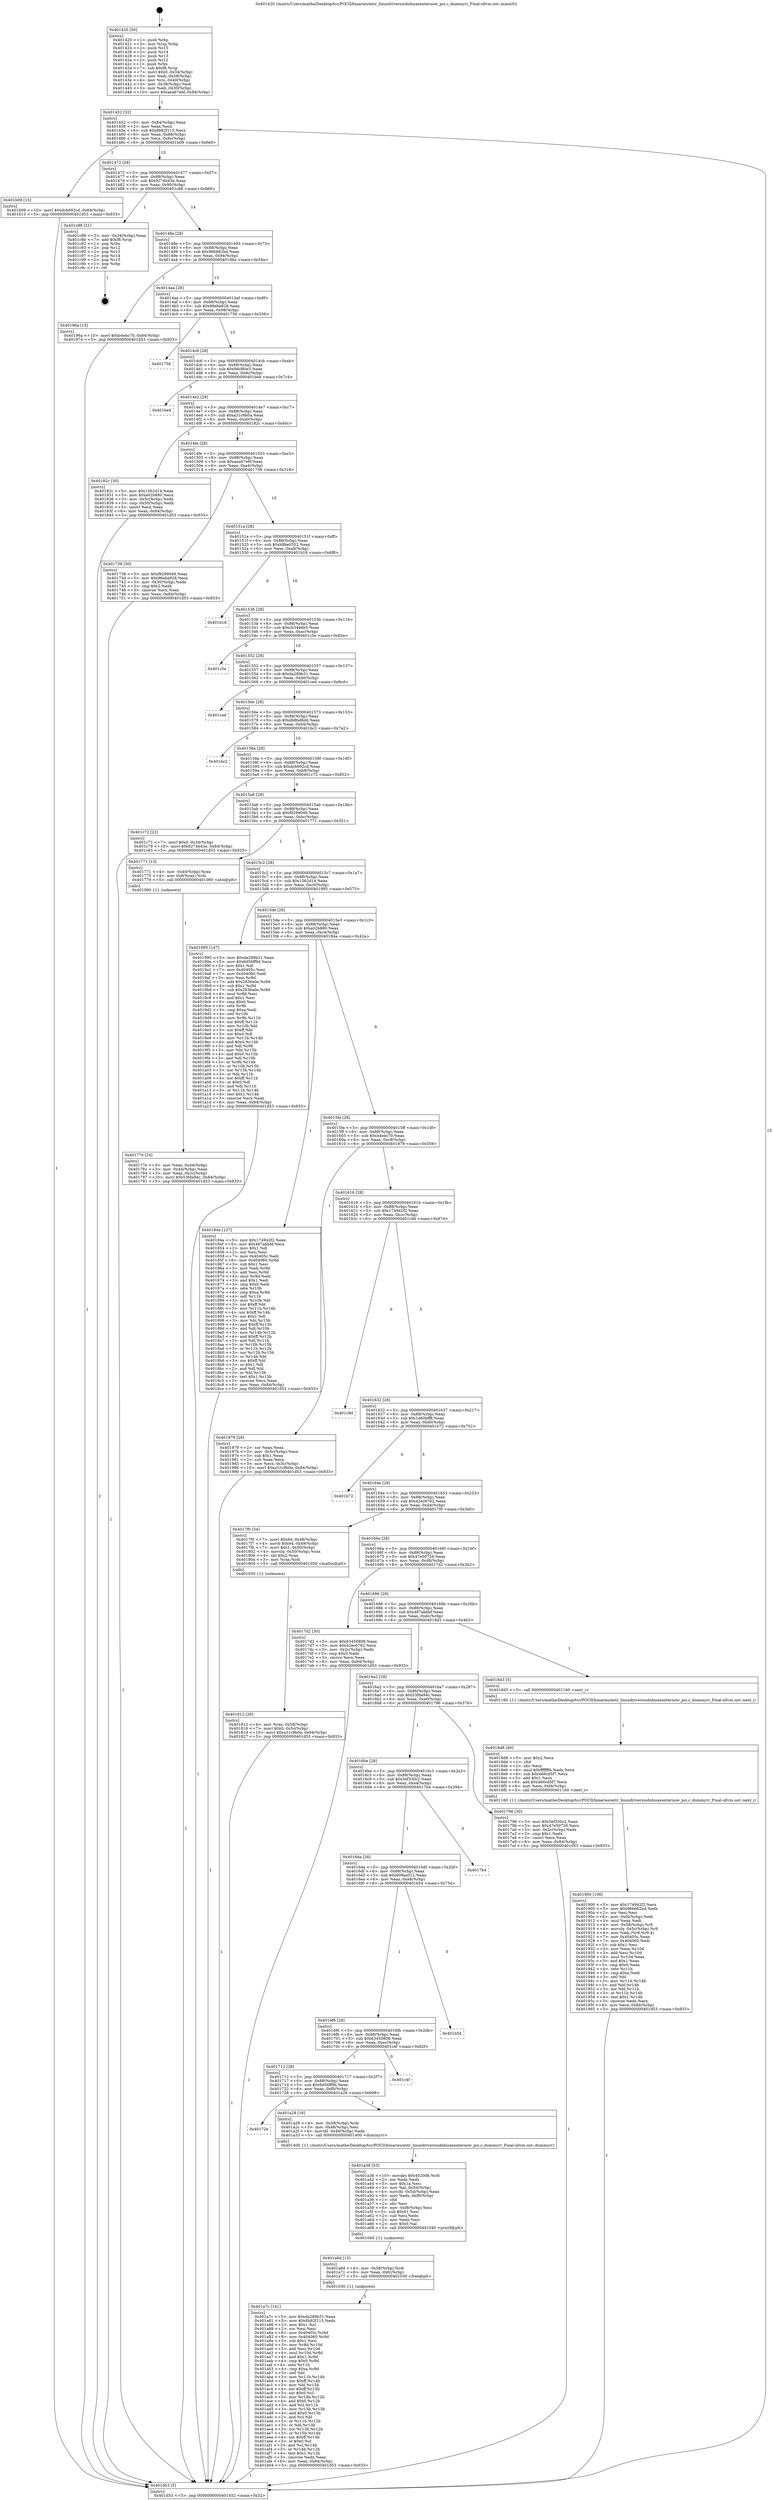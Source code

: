 digraph "0x401420" {
  label = "0x401420 (/mnt/c/Users/mathe/Desktop/tcc/POCII/binaries/extr_linuxdriversisdnhisaxenternow_pci.c_dummyrr_Final-ollvm.out::main(0))"
  labelloc = "t"
  node[shape=record]

  Entry [label="",width=0.3,height=0.3,shape=circle,fillcolor=black,style=filled]
  "0x401452" [label="{
     0x401452 [32]\l
     | [instrs]\l
     &nbsp;&nbsp;0x401452 \<+6\>: mov -0x84(%rbp),%eax\l
     &nbsp;&nbsp;0x401458 \<+2\>: mov %eax,%ecx\l
     &nbsp;&nbsp;0x40145a \<+6\>: sub $0x8b92f115,%ecx\l
     &nbsp;&nbsp;0x401460 \<+6\>: mov %eax,-0x88(%rbp)\l
     &nbsp;&nbsp;0x401466 \<+6\>: mov %ecx,-0x8c(%rbp)\l
     &nbsp;&nbsp;0x40146c \<+6\>: je 0000000000401b09 \<main+0x6e9\>\l
  }"]
  "0x401b09" [label="{
     0x401b09 [15]\l
     | [instrs]\l
     &nbsp;&nbsp;0x401b09 \<+10\>: movl $0xdcb692cd,-0x84(%rbp)\l
     &nbsp;&nbsp;0x401b13 \<+5\>: jmp 0000000000401d53 \<main+0x933\>\l
  }"]
  "0x401472" [label="{
     0x401472 [28]\l
     | [instrs]\l
     &nbsp;&nbsp;0x401472 \<+5\>: jmp 0000000000401477 \<main+0x57\>\l
     &nbsp;&nbsp;0x401477 \<+6\>: mov -0x88(%rbp),%eax\l
     &nbsp;&nbsp;0x40147d \<+5\>: sub $0x9274b43e,%eax\l
     &nbsp;&nbsp;0x401482 \<+6\>: mov %eax,-0x90(%rbp)\l
     &nbsp;&nbsp;0x401488 \<+6\>: je 0000000000401c88 \<main+0x868\>\l
  }"]
  Exit [label="",width=0.3,height=0.3,shape=circle,fillcolor=black,style=filled,peripheries=2]
  "0x401c88" [label="{
     0x401c88 [21]\l
     | [instrs]\l
     &nbsp;&nbsp;0x401c88 \<+3\>: mov -0x34(%rbp),%eax\l
     &nbsp;&nbsp;0x401c8b \<+7\>: add $0xf8,%rsp\l
     &nbsp;&nbsp;0x401c92 \<+1\>: pop %rbx\l
     &nbsp;&nbsp;0x401c93 \<+2\>: pop %r12\l
     &nbsp;&nbsp;0x401c95 \<+2\>: pop %r13\l
     &nbsp;&nbsp;0x401c97 \<+2\>: pop %r14\l
     &nbsp;&nbsp;0x401c99 \<+2\>: pop %r15\l
     &nbsp;&nbsp;0x401c9b \<+1\>: pop %rbp\l
     &nbsp;&nbsp;0x401c9c \<+1\>: ret\l
  }"]
  "0x40148e" [label="{
     0x40148e [28]\l
     | [instrs]\l
     &nbsp;&nbsp;0x40148e \<+5\>: jmp 0000000000401493 \<main+0x73\>\l
     &nbsp;&nbsp;0x401493 \<+6\>: mov -0x88(%rbp),%eax\l
     &nbsp;&nbsp;0x401499 \<+5\>: sub $0x96b662bd,%eax\l
     &nbsp;&nbsp;0x40149e \<+6\>: mov %eax,-0x94(%rbp)\l
     &nbsp;&nbsp;0x4014a4 \<+6\>: je 000000000040196a \<main+0x54a\>\l
  }"]
  "0x401a7c" [label="{
     0x401a7c [141]\l
     | [instrs]\l
     &nbsp;&nbsp;0x401a7c \<+5\>: mov $0xda289b31,%eax\l
     &nbsp;&nbsp;0x401a81 \<+5\>: mov $0x8b92f115,%edx\l
     &nbsp;&nbsp;0x401a86 \<+2\>: mov $0x1,%cl\l
     &nbsp;&nbsp;0x401a88 \<+2\>: xor %esi,%esi\l
     &nbsp;&nbsp;0x401a8a \<+8\>: mov 0x40405c,%r8d\l
     &nbsp;&nbsp;0x401a92 \<+8\>: mov 0x404060,%r9d\l
     &nbsp;&nbsp;0x401a9a \<+3\>: sub $0x1,%esi\l
     &nbsp;&nbsp;0x401a9d \<+3\>: mov %r8d,%r10d\l
     &nbsp;&nbsp;0x401aa0 \<+3\>: add %esi,%r10d\l
     &nbsp;&nbsp;0x401aa3 \<+4\>: imul %r10d,%r8d\l
     &nbsp;&nbsp;0x401aa7 \<+4\>: and $0x1,%r8d\l
     &nbsp;&nbsp;0x401aab \<+4\>: cmp $0x0,%r8d\l
     &nbsp;&nbsp;0x401aaf \<+4\>: sete %r11b\l
     &nbsp;&nbsp;0x401ab3 \<+4\>: cmp $0xa,%r9d\l
     &nbsp;&nbsp;0x401ab7 \<+3\>: setl %bl\l
     &nbsp;&nbsp;0x401aba \<+3\>: mov %r11b,%r14b\l
     &nbsp;&nbsp;0x401abd \<+4\>: xor $0xff,%r14b\l
     &nbsp;&nbsp;0x401ac1 \<+3\>: mov %bl,%r15b\l
     &nbsp;&nbsp;0x401ac4 \<+4\>: xor $0xff,%r15b\l
     &nbsp;&nbsp;0x401ac8 \<+3\>: xor $0x0,%cl\l
     &nbsp;&nbsp;0x401acb \<+3\>: mov %r14b,%r12b\l
     &nbsp;&nbsp;0x401ace \<+4\>: and $0x0,%r12b\l
     &nbsp;&nbsp;0x401ad2 \<+3\>: and %cl,%r11b\l
     &nbsp;&nbsp;0x401ad5 \<+3\>: mov %r15b,%r13b\l
     &nbsp;&nbsp;0x401ad8 \<+4\>: and $0x0,%r13b\l
     &nbsp;&nbsp;0x401adc \<+2\>: and %cl,%bl\l
     &nbsp;&nbsp;0x401ade \<+3\>: or %r11b,%r12b\l
     &nbsp;&nbsp;0x401ae1 \<+3\>: or %bl,%r13b\l
     &nbsp;&nbsp;0x401ae4 \<+3\>: xor %r13b,%r12b\l
     &nbsp;&nbsp;0x401ae7 \<+3\>: or %r15b,%r14b\l
     &nbsp;&nbsp;0x401aea \<+4\>: xor $0xff,%r14b\l
     &nbsp;&nbsp;0x401aee \<+3\>: or $0x0,%cl\l
     &nbsp;&nbsp;0x401af1 \<+3\>: and %cl,%r14b\l
     &nbsp;&nbsp;0x401af4 \<+3\>: or %r14b,%r12b\l
     &nbsp;&nbsp;0x401af7 \<+4\>: test $0x1,%r12b\l
     &nbsp;&nbsp;0x401afb \<+3\>: cmovne %edx,%eax\l
     &nbsp;&nbsp;0x401afe \<+6\>: mov %eax,-0x84(%rbp)\l
     &nbsp;&nbsp;0x401b04 \<+5\>: jmp 0000000000401d53 \<main+0x933\>\l
  }"]
  "0x40196a" [label="{
     0x40196a [15]\l
     | [instrs]\l
     &nbsp;&nbsp;0x40196a \<+10\>: movl $0xb4ebc70,-0x84(%rbp)\l
     &nbsp;&nbsp;0x401974 \<+5\>: jmp 0000000000401d53 \<main+0x933\>\l
  }"]
  "0x4014aa" [label="{
     0x4014aa [28]\l
     | [instrs]\l
     &nbsp;&nbsp;0x4014aa \<+5\>: jmp 00000000004014af \<main+0x8f\>\l
     &nbsp;&nbsp;0x4014af \<+6\>: mov -0x88(%rbp),%eax\l
     &nbsp;&nbsp;0x4014b5 \<+5\>: sub $0x96eba928,%eax\l
     &nbsp;&nbsp;0x4014ba \<+6\>: mov %eax,-0x98(%rbp)\l
     &nbsp;&nbsp;0x4014c0 \<+6\>: je 0000000000401756 \<main+0x336\>\l
  }"]
  "0x401a6d" [label="{
     0x401a6d [15]\l
     | [instrs]\l
     &nbsp;&nbsp;0x401a6d \<+4\>: mov -0x58(%rbp),%rdi\l
     &nbsp;&nbsp;0x401a71 \<+6\>: mov %eax,-0xfc(%rbp)\l
     &nbsp;&nbsp;0x401a77 \<+5\>: call 0000000000401030 \<free@plt\>\l
     | [calls]\l
     &nbsp;&nbsp;0x401030 \{1\} (unknown)\l
  }"]
  "0x401756" [label="{
     0x401756\l
  }", style=dashed]
  "0x4014c6" [label="{
     0x4014c6 [28]\l
     | [instrs]\l
     &nbsp;&nbsp;0x4014c6 \<+5\>: jmp 00000000004014cb \<main+0xab\>\l
     &nbsp;&nbsp;0x4014cb \<+6\>: mov -0x88(%rbp),%eax\l
     &nbsp;&nbsp;0x4014d1 \<+5\>: sub $0x9dc8fce3,%eax\l
     &nbsp;&nbsp;0x4014d6 \<+6\>: mov %eax,-0x9c(%rbp)\l
     &nbsp;&nbsp;0x4014dc \<+6\>: je 0000000000401be4 \<main+0x7c4\>\l
  }"]
  "0x401a38" [label="{
     0x401a38 [53]\l
     | [instrs]\l
     &nbsp;&nbsp;0x401a38 \<+10\>: movabs $0x4020d6,%rdi\l
     &nbsp;&nbsp;0x401a42 \<+2\>: xor %edx,%edx\l
     &nbsp;&nbsp;0x401a44 \<+5\>: mov $0x1a,%esi\l
     &nbsp;&nbsp;0x401a49 \<+3\>: mov %al,-0x5d(%rbp)\l
     &nbsp;&nbsp;0x401a4c \<+4\>: movzbl -0x5d(%rbp),%eax\l
     &nbsp;&nbsp;0x401a50 \<+6\>: mov %edx,-0xf8(%rbp)\l
     &nbsp;&nbsp;0x401a56 \<+1\>: cltd\l
     &nbsp;&nbsp;0x401a57 \<+2\>: idiv %esi\l
     &nbsp;&nbsp;0x401a59 \<+6\>: mov -0xf8(%rbp),%esi\l
     &nbsp;&nbsp;0x401a5f \<+3\>: sub $0x61,%esi\l
     &nbsp;&nbsp;0x401a62 \<+2\>: sub %esi,%edx\l
     &nbsp;&nbsp;0x401a64 \<+2\>: mov %edx,%esi\l
     &nbsp;&nbsp;0x401a66 \<+2\>: mov $0x0,%al\l
     &nbsp;&nbsp;0x401a68 \<+5\>: call 0000000000401040 \<printf@plt\>\l
     | [calls]\l
     &nbsp;&nbsp;0x401040 \{1\} (unknown)\l
  }"]
  "0x401be4" [label="{
     0x401be4\l
  }", style=dashed]
  "0x4014e2" [label="{
     0x4014e2 [28]\l
     | [instrs]\l
     &nbsp;&nbsp;0x4014e2 \<+5\>: jmp 00000000004014e7 \<main+0xc7\>\l
     &nbsp;&nbsp;0x4014e7 \<+6\>: mov -0x88(%rbp),%eax\l
     &nbsp;&nbsp;0x4014ed \<+5\>: sub $0xa31c9b0a,%eax\l
     &nbsp;&nbsp;0x4014f2 \<+6\>: mov %eax,-0xa0(%rbp)\l
     &nbsp;&nbsp;0x4014f8 \<+6\>: je 000000000040182c \<main+0x40c\>\l
  }"]
  "0x40172e" [label="{
     0x40172e\l
  }", style=dashed]
  "0x40182c" [label="{
     0x40182c [30]\l
     | [instrs]\l
     &nbsp;&nbsp;0x40182c \<+5\>: mov $0x1562d14,%eax\l
     &nbsp;&nbsp;0x401831 \<+5\>: mov $0xa02b880,%ecx\l
     &nbsp;&nbsp;0x401836 \<+3\>: mov -0x5c(%rbp),%edx\l
     &nbsp;&nbsp;0x401839 \<+3\>: cmp -0x50(%rbp),%edx\l
     &nbsp;&nbsp;0x40183c \<+3\>: cmovl %ecx,%eax\l
     &nbsp;&nbsp;0x40183f \<+6\>: mov %eax,-0x84(%rbp)\l
     &nbsp;&nbsp;0x401845 \<+5\>: jmp 0000000000401d53 \<main+0x933\>\l
  }"]
  "0x4014fe" [label="{
     0x4014fe [28]\l
     | [instrs]\l
     &nbsp;&nbsp;0x4014fe \<+5\>: jmp 0000000000401503 \<main+0xe3\>\l
     &nbsp;&nbsp;0x401503 \<+6\>: mov -0x88(%rbp),%eax\l
     &nbsp;&nbsp;0x401509 \<+5\>: sub $0xaea67e6f,%eax\l
     &nbsp;&nbsp;0x40150e \<+6\>: mov %eax,-0xa4(%rbp)\l
     &nbsp;&nbsp;0x401514 \<+6\>: je 0000000000401738 \<main+0x318\>\l
  }"]
  "0x401a28" [label="{
     0x401a28 [16]\l
     | [instrs]\l
     &nbsp;&nbsp;0x401a28 \<+4\>: mov -0x58(%rbp),%rdi\l
     &nbsp;&nbsp;0x401a2c \<+3\>: mov -0x48(%rbp),%esi\l
     &nbsp;&nbsp;0x401a2f \<+4\>: movzbl -0x49(%rbp),%edx\l
     &nbsp;&nbsp;0x401a33 \<+5\>: call 0000000000401400 \<dummyrr\>\l
     | [calls]\l
     &nbsp;&nbsp;0x401400 \{1\} (/mnt/c/Users/mathe/Desktop/tcc/POCII/binaries/extr_linuxdriversisdnhisaxenternow_pci.c_dummyrr_Final-ollvm.out::dummyrr)\l
  }"]
  "0x401738" [label="{
     0x401738 [30]\l
     | [instrs]\l
     &nbsp;&nbsp;0x401738 \<+5\>: mov $0xf9299049,%eax\l
     &nbsp;&nbsp;0x40173d \<+5\>: mov $0x96eba928,%ecx\l
     &nbsp;&nbsp;0x401742 \<+3\>: mov -0x30(%rbp),%edx\l
     &nbsp;&nbsp;0x401745 \<+3\>: cmp $0x2,%edx\l
     &nbsp;&nbsp;0x401748 \<+3\>: cmovne %ecx,%eax\l
     &nbsp;&nbsp;0x40174b \<+6\>: mov %eax,-0x84(%rbp)\l
     &nbsp;&nbsp;0x401751 \<+5\>: jmp 0000000000401d53 \<main+0x933\>\l
  }"]
  "0x40151a" [label="{
     0x40151a [28]\l
     | [instrs]\l
     &nbsp;&nbsp;0x40151a \<+5\>: jmp 000000000040151f \<main+0xff\>\l
     &nbsp;&nbsp;0x40151f \<+6\>: mov -0x88(%rbp),%eax\l
     &nbsp;&nbsp;0x401525 \<+5\>: sub $0xb9be0352,%eax\l
     &nbsp;&nbsp;0x40152a \<+6\>: mov %eax,-0xa8(%rbp)\l
     &nbsp;&nbsp;0x401530 \<+6\>: je 0000000000401b18 \<main+0x6f8\>\l
  }"]
  "0x401d53" [label="{
     0x401d53 [5]\l
     | [instrs]\l
     &nbsp;&nbsp;0x401d53 \<+5\>: jmp 0000000000401452 \<main+0x32\>\l
  }"]
  "0x401420" [label="{
     0x401420 [50]\l
     | [instrs]\l
     &nbsp;&nbsp;0x401420 \<+1\>: push %rbp\l
     &nbsp;&nbsp;0x401421 \<+3\>: mov %rsp,%rbp\l
     &nbsp;&nbsp;0x401424 \<+2\>: push %r15\l
     &nbsp;&nbsp;0x401426 \<+2\>: push %r14\l
     &nbsp;&nbsp;0x401428 \<+2\>: push %r13\l
     &nbsp;&nbsp;0x40142a \<+2\>: push %r12\l
     &nbsp;&nbsp;0x40142c \<+1\>: push %rbx\l
     &nbsp;&nbsp;0x40142d \<+7\>: sub $0xf8,%rsp\l
     &nbsp;&nbsp;0x401434 \<+7\>: movl $0x0,-0x34(%rbp)\l
     &nbsp;&nbsp;0x40143b \<+3\>: mov %edi,-0x38(%rbp)\l
     &nbsp;&nbsp;0x40143e \<+4\>: mov %rsi,-0x40(%rbp)\l
     &nbsp;&nbsp;0x401442 \<+3\>: mov -0x38(%rbp),%edi\l
     &nbsp;&nbsp;0x401445 \<+3\>: mov %edi,-0x30(%rbp)\l
     &nbsp;&nbsp;0x401448 \<+10\>: movl $0xaea67e6f,-0x84(%rbp)\l
  }"]
  "0x401712" [label="{
     0x401712 [28]\l
     | [instrs]\l
     &nbsp;&nbsp;0x401712 \<+5\>: jmp 0000000000401717 \<main+0x2f7\>\l
     &nbsp;&nbsp;0x401717 \<+6\>: mov -0x88(%rbp),%eax\l
     &nbsp;&nbsp;0x40171d \<+5\>: sub $0x6d56ff9d,%eax\l
     &nbsp;&nbsp;0x401722 \<+6\>: mov %eax,-0xf0(%rbp)\l
     &nbsp;&nbsp;0x401728 \<+6\>: je 0000000000401a28 \<main+0x608\>\l
  }"]
  "0x401b18" [label="{
     0x401b18\l
  }", style=dashed]
  "0x401536" [label="{
     0x401536 [28]\l
     | [instrs]\l
     &nbsp;&nbsp;0x401536 \<+5\>: jmp 000000000040153b \<main+0x11b\>\l
     &nbsp;&nbsp;0x40153b \<+6\>: mov -0x88(%rbp),%eax\l
     &nbsp;&nbsp;0x401541 \<+5\>: sub $0xcb3448e5,%eax\l
     &nbsp;&nbsp;0x401546 \<+6\>: mov %eax,-0xac(%rbp)\l
     &nbsp;&nbsp;0x40154c \<+6\>: je 0000000000401c5e \<main+0x83e\>\l
  }"]
  "0x401c4f" [label="{
     0x401c4f\l
  }", style=dashed]
  "0x401c5e" [label="{
     0x401c5e\l
  }", style=dashed]
  "0x401552" [label="{
     0x401552 [28]\l
     | [instrs]\l
     &nbsp;&nbsp;0x401552 \<+5\>: jmp 0000000000401557 \<main+0x137\>\l
     &nbsp;&nbsp;0x401557 \<+6\>: mov -0x88(%rbp),%eax\l
     &nbsp;&nbsp;0x40155d \<+5\>: sub $0xda289b31,%eax\l
     &nbsp;&nbsp;0x401562 \<+6\>: mov %eax,-0xb0(%rbp)\l
     &nbsp;&nbsp;0x401568 \<+6\>: je 0000000000401ced \<main+0x8cd\>\l
  }"]
  "0x4016f6" [label="{
     0x4016f6 [28]\l
     | [instrs]\l
     &nbsp;&nbsp;0x4016f6 \<+5\>: jmp 00000000004016fb \<main+0x2db\>\l
     &nbsp;&nbsp;0x4016fb \<+6\>: mov -0x88(%rbp),%eax\l
     &nbsp;&nbsp;0x401701 \<+5\>: sub $0x63450808,%eax\l
     &nbsp;&nbsp;0x401706 \<+6\>: mov %eax,-0xec(%rbp)\l
     &nbsp;&nbsp;0x40170c \<+6\>: je 0000000000401c4f \<main+0x82f\>\l
  }"]
  "0x401ced" [label="{
     0x401ced\l
  }", style=dashed]
  "0x40156e" [label="{
     0x40156e [28]\l
     | [instrs]\l
     &nbsp;&nbsp;0x40156e \<+5\>: jmp 0000000000401573 \<main+0x153\>\l
     &nbsp;&nbsp;0x401573 \<+6\>: mov -0x88(%rbp),%eax\l
     &nbsp;&nbsp;0x401579 \<+5\>: sub $0xdb8bd8dd,%eax\l
     &nbsp;&nbsp;0x40157e \<+6\>: mov %eax,-0xb4(%rbp)\l
     &nbsp;&nbsp;0x401584 \<+6\>: je 0000000000401bc2 \<main+0x7a2\>\l
  }"]
  "0x401b54" [label="{
     0x401b54\l
  }", style=dashed]
  "0x401bc2" [label="{
     0x401bc2\l
  }", style=dashed]
  "0x40158a" [label="{
     0x40158a [28]\l
     | [instrs]\l
     &nbsp;&nbsp;0x40158a \<+5\>: jmp 000000000040158f \<main+0x16f\>\l
     &nbsp;&nbsp;0x40158f \<+6\>: mov -0x88(%rbp),%eax\l
     &nbsp;&nbsp;0x401595 \<+5\>: sub $0xdcb692cd,%eax\l
     &nbsp;&nbsp;0x40159a \<+6\>: mov %eax,-0xb8(%rbp)\l
     &nbsp;&nbsp;0x4015a0 \<+6\>: je 0000000000401c72 \<main+0x852\>\l
  }"]
  "0x4016da" [label="{
     0x4016da [28]\l
     | [instrs]\l
     &nbsp;&nbsp;0x4016da \<+5\>: jmp 00000000004016df \<main+0x2bf\>\l
     &nbsp;&nbsp;0x4016df \<+6\>: mov -0x88(%rbp),%eax\l
     &nbsp;&nbsp;0x4016e5 \<+5\>: sub $0x609aa012,%eax\l
     &nbsp;&nbsp;0x4016ea \<+6\>: mov %eax,-0xe8(%rbp)\l
     &nbsp;&nbsp;0x4016f0 \<+6\>: je 0000000000401b54 \<main+0x734\>\l
  }"]
  "0x401c72" [label="{
     0x401c72 [22]\l
     | [instrs]\l
     &nbsp;&nbsp;0x401c72 \<+7\>: movl $0x0,-0x34(%rbp)\l
     &nbsp;&nbsp;0x401c79 \<+10\>: movl $0x9274b43e,-0x84(%rbp)\l
     &nbsp;&nbsp;0x401c83 \<+5\>: jmp 0000000000401d53 \<main+0x933\>\l
  }"]
  "0x4015a6" [label="{
     0x4015a6 [28]\l
     | [instrs]\l
     &nbsp;&nbsp;0x4015a6 \<+5\>: jmp 00000000004015ab \<main+0x18b\>\l
     &nbsp;&nbsp;0x4015ab \<+6\>: mov -0x88(%rbp),%eax\l
     &nbsp;&nbsp;0x4015b1 \<+5\>: sub $0xf9299049,%eax\l
     &nbsp;&nbsp;0x4015b6 \<+6\>: mov %eax,-0xbc(%rbp)\l
     &nbsp;&nbsp;0x4015bc \<+6\>: je 0000000000401771 \<main+0x351\>\l
  }"]
  "0x4017b4" [label="{
     0x4017b4\l
  }", style=dashed]
  "0x401771" [label="{
     0x401771 [13]\l
     | [instrs]\l
     &nbsp;&nbsp;0x401771 \<+4\>: mov -0x40(%rbp),%rax\l
     &nbsp;&nbsp;0x401775 \<+4\>: mov 0x8(%rax),%rdi\l
     &nbsp;&nbsp;0x401779 \<+5\>: call 0000000000401060 \<atoi@plt\>\l
     | [calls]\l
     &nbsp;&nbsp;0x401060 \{1\} (unknown)\l
  }"]
  "0x4015c2" [label="{
     0x4015c2 [28]\l
     | [instrs]\l
     &nbsp;&nbsp;0x4015c2 \<+5\>: jmp 00000000004015c7 \<main+0x1a7\>\l
     &nbsp;&nbsp;0x4015c7 \<+6\>: mov -0x88(%rbp),%eax\l
     &nbsp;&nbsp;0x4015cd \<+5\>: sub $0x1562d14,%eax\l
     &nbsp;&nbsp;0x4015d2 \<+6\>: mov %eax,-0xc0(%rbp)\l
     &nbsp;&nbsp;0x4015d8 \<+6\>: je 0000000000401995 \<main+0x575\>\l
  }"]
  "0x40177e" [label="{
     0x40177e [24]\l
     | [instrs]\l
     &nbsp;&nbsp;0x40177e \<+3\>: mov %eax,-0x44(%rbp)\l
     &nbsp;&nbsp;0x401781 \<+3\>: mov -0x44(%rbp),%eax\l
     &nbsp;&nbsp;0x401784 \<+3\>: mov %eax,-0x2c(%rbp)\l
     &nbsp;&nbsp;0x401787 \<+10\>: movl $0x53fda94c,-0x84(%rbp)\l
     &nbsp;&nbsp;0x401791 \<+5\>: jmp 0000000000401d53 \<main+0x933\>\l
  }"]
  "0x401900" [label="{
     0x401900 [106]\l
     | [instrs]\l
     &nbsp;&nbsp;0x401900 \<+5\>: mov $0x174942f2,%ecx\l
     &nbsp;&nbsp;0x401905 \<+5\>: mov $0x96b662bd,%edx\l
     &nbsp;&nbsp;0x40190a \<+2\>: xor %esi,%esi\l
     &nbsp;&nbsp;0x40190c \<+6\>: mov -0xf4(%rbp),%edi\l
     &nbsp;&nbsp;0x401912 \<+3\>: imul %eax,%edi\l
     &nbsp;&nbsp;0x401915 \<+4\>: mov -0x58(%rbp),%r8\l
     &nbsp;&nbsp;0x401919 \<+4\>: movslq -0x5c(%rbp),%r9\l
     &nbsp;&nbsp;0x40191d \<+4\>: mov %edi,(%r8,%r9,4)\l
     &nbsp;&nbsp;0x401921 \<+7\>: mov 0x40405c,%eax\l
     &nbsp;&nbsp;0x401928 \<+7\>: mov 0x404060,%edi\l
     &nbsp;&nbsp;0x40192f \<+3\>: sub $0x1,%esi\l
     &nbsp;&nbsp;0x401932 \<+3\>: mov %eax,%r10d\l
     &nbsp;&nbsp;0x401935 \<+3\>: add %esi,%r10d\l
     &nbsp;&nbsp;0x401938 \<+4\>: imul %r10d,%eax\l
     &nbsp;&nbsp;0x40193c \<+3\>: and $0x1,%eax\l
     &nbsp;&nbsp;0x40193f \<+3\>: cmp $0x0,%eax\l
     &nbsp;&nbsp;0x401942 \<+4\>: sete %r11b\l
     &nbsp;&nbsp;0x401946 \<+3\>: cmp $0xa,%edi\l
     &nbsp;&nbsp;0x401949 \<+3\>: setl %bl\l
     &nbsp;&nbsp;0x40194c \<+3\>: mov %r11b,%r14b\l
     &nbsp;&nbsp;0x40194f \<+3\>: and %bl,%r14b\l
     &nbsp;&nbsp;0x401952 \<+3\>: xor %bl,%r11b\l
     &nbsp;&nbsp;0x401955 \<+3\>: or %r11b,%r14b\l
     &nbsp;&nbsp;0x401958 \<+4\>: test $0x1,%r14b\l
     &nbsp;&nbsp;0x40195c \<+3\>: cmovne %edx,%ecx\l
     &nbsp;&nbsp;0x40195f \<+6\>: mov %ecx,-0x84(%rbp)\l
     &nbsp;&nbsp;0x401965 \<+5\>: jmp 0000000000401d53 \<main+0x933\>\l
  }"]
  "0x401995" [label="{
     0x401995 [147]\l
     | [instrs]\l
     &nbsp;&nbsp;0x401995 \<+5\>: mov $0xda289b31,%eax\l
     &nbsp;&nbsp;0x40199a \<+5\>: mov $0x6d56ff9d,%ecx\l
     &nbsp;&nbsp;0x40199f \<+2\>: mov $0x1,%dl\l
     &nbsp;&nbsp;0x4019a1 \<+7\>: mov 0x40405c,%esi\l
     &nbsp;&nbsp;0x4019a8 \<+7\>: mov 0x404060,%edi\l
     &nbsp;&nbsp;0x4019af \<+3\>: mov %esi,%r8d\l
     &nbsp;&nbsp;0x4019b2 \<+7\>: add $0x2836a0e,%r8d\l
     &nbsp;&nbsp;0x4019b9 \<+4\>: sub $0x1,%r8d\l
     &nbsp;&nbsp;0x4019bd \<+7\>: sub $0x2836a0e,%r8d\l
     &nbsp;&nbsp;0x4019c4 \<+4\>: imul %r8d,%esi\l
     &nbsp;&nbsp;0x4019c8 \<+3\>: and $0x1,%esi\l
     &nbsp;&nbsp;0x4019cb \<+3\>: cmp $0x0,%esi\l
     &nbsp;&nbsp;0x4019ce \<+4\>: sete %r9b\l
     &nbsp;&nbsp;0x4019d2 \<+3\>: cmp $0xa,%edi\l
     &nbsp;&nbsp;0x4019d5 \<+4\>: setl %r10b\l
     &nbsp;&nbsp;0x4019d9 \<+3\>: mov %r9b,%r11b\l
     &nbsp;&nbsp;0x4019dc \<+4\>: xor $0xff,%r11b\l
     &nbsp;&nbsp;0x4019e0 \<+3\>: mov %r10b,%bl\l
     &nbsp;&nbsp;0x4019e3 \<+3\>: xor $0xff,%bl\l
     &nbsp;&nbsp;0x4019e6 \<+3\>: xor $0x0,%dl\l
     &nbsp;&nbsp;0x4019e9 \<+3\>: mov %r11b,%r14b\l
     &nbsp;&nbsp;0x4019ec \<+4\>: and $0x0,%r14b\l
     &nbsp;&nbsp;0x4019f0 \<+3\>: and %dl,%r9b\l
     &nbsp;&nbsp;0x4019f3 \<+3\>: mov %bl,%r15b\l
     &nbsp;&nbsp;0x4019f6 \<+4\>: and $0x0,%r15b\l
     &nbsp;&nbsp;0x4019fa \<+3\>: and %dl,%r10b\l
     &nbsp;&nbsp;0x4019fd \<+3\>: or %r9b,%r14b\l
     &nbsp;&nbsp;0x401a00 \<+3\>: or %r10b,%r15b\l
     &nbsp;&nbsp;0x401a03 \<+3\>: xor %r15b,%r14b\l
     &nbsp;&nbsp;0x401a06 \<+3\>: or %bl,%r11b\l
     &nbsp;&nbsp;0x401a09 \<+4\>: xor $0xff,%r11b\l
     &nbsp;&nbsp;0x401a0d \<+3\>: or $0x0,%dl\l
     &nbsp;&nbsp;0x401a10 \<+3\>: and %dl,%r11b\l
     &nbsp;&nbsp;0x401a13 \<+3\>: or %r11b,%r14b\l
     &nbsp;&nbsp;0x401a16 \<+4\>: test $0x1,%r14b\l
     &nbsp;&nbsp;0x401a1a \<+3\>: cmovne %ecx,%eax\l
     &nbsp;&nbsp;0x401a1d \<+6\>: mov %eax,-0x84(%rbp)\l
     &nbsp;&nbsp;0x401a23 \<+5\>: jmp 0000000000401d53 \<main+0x933\>\l
  }"]
  "0x4015de" [label="{
     0x4015de [28]\l
     | [instrs]\l
     &nbsp;&nbsp;0x4015de \<+5\>: jmp 00000000004015e3 \<main+0x1c3\>\l
     &nbsp;&nbsp;0x4015e3 \<+6\>: mov -0x88(%rbp),%eax\l
     &nbsp;&nbsp;0x4015e9 \<+5\>: sub $0xa02b880,%eax\l
     &nbsp;&nbsp;0x4015ee \<+6\>: mov %eax,-0xc4(%rbp)\l
     &nbsp;&nbsp;0x4015f4 \<+6\>: je 000000000040184a \<main+0x42a\>\l
  }"]
  "0x4018d8" [label="{
     0x4018d8 [40]\l
     | [instrs]\l
     &nbsp;&nbsp;0x4018d8 \<+5\>: mov $0x2,%ecx\l
     &nbsp;&nbsp;0x4018dd \<+1\>: cltd\l
     &nbsp;&nbsp;0x4018de \<+2\>: idiv %ecx\l
     &nbsp;&nbsp;0x4018e0 \<+6\>: imul $0xfffffffe,%edx,%ecx\l
     &nbsp;&nbsp;0x4018e6 \<+6\>: sub $0x466cd5f7,%ecx\l
     &nbsp;&nbsp;0x4018ec \<+3\>: add $0x1,%ecx\l
     &nbsp;&nbsp;0x4018ef \<+6\>: add $0x466cd5f7,%ecx\l
     &nbsp;&nbsp;0x4018f5 \<+6\>: mov %ecx,-0xf4(%rbp)\l
     &nbsp;&nbsp;0x4018fb \<+5\>: call 0000000000401160 \<next_i\>\l
     | [calls]\l
     &nbsp;&nbsp;0x401160 \{1\} (/mnt/c/Users/mathe/Desktop/tcc/POCII/binaries/extr_linuxdriversisdnhisaxenternow_pci.c_dummyrr_Final-ollvm.out::next_i)\l
  }"]
  "0x40184a" [label="{
     0x40184a [137]\l
     | [instrs]\l
     &nbsp;&nbsp;0x40184a \<+5\>: mov $0x174942f2,%eax\l
     &nbsp;&nbsp;0x40184f \<+5\>: mov $0x487abbbf,%ecx\l
     &nbsp;&nbsp;0x401854 \<+2\>: mov $0x1,%dl\l
     &nbsp;&nbsp;0x401856 \<+2\>: xor %esi,%esi\l
     &nbsp;&nbsp;0x401858 \<+7\>: mov 0x40405c,%edi\l
     &nbsp;&nbsp;0x40185f \<+8\>: mov 0x404060,%r8d\l
     &nbsp;&nbsp;0x401867 \<+3\>: sub $0x1,%esi\l
     &nbsp;&nbsp;0x40186a \<+3\>: mov %edi,%r9d\l
     &nbsp;&nbsp;0x40186d \<+3\>: add %esi,%r9d\l
     &nbsp;&nbsp;0x401870 \<+4\>: imul %r9d,%edi\l
     &nbsp;&nbsp;0x401874 \<+3\>: and $0x1,%edi\l
     &nbsp;&nbsp;0x401877 \<+3\>: cmp $0x0,%edi\l
     &nbsp;&nbsp;0x40187a \<+4\>: sete %r10b\l
     &nbsp;&nbsp;0x40187e \<+4\>: cmp $0xa,%r8d\l
     &nbsp;&nbsp;0x401882 \<+4\>: setl %r11b\l
     &nbsp;&nbsp;0x401886 \<+3\>: mov %r10b,%bl\l
     &nbsp;&nbsp;0x401889 \<+3\>: xor $0xff,%bl\l
     &nbsp;&nbsp;0x40188c \<+3\>: mov %r11b,%r14b\l
     &nbsp;&nbsp;0x40188f \<+4\>: xor $0xff,%r14b\l
     &nbsp;&nbsp;0x401893 \<+3\>: xor $0x1,%dl\l
     &nbsp;&nbsp;0x401896 \<+3\>: mov %bl,%r15b\l
     &nbsp;&nbsp;0x401899 \<+4\>: and $0xff,%r15b\l
     &nbsp;&nbsp;0x40189d \<+3\>: and %dl,%r10b\l
     &nbsp;&nbsp;0x4018a0 \<+3\>: mov %r14b,%r12b\l
     &nbsp;&nbsp;0x4018a3 \<+4\>: and $0xff,%r12b\l
     &nbsp;&nbsp;0x4018a7 \<+3\>: and %dl,%r11b\l
     &nbsp;&nbsp;0x4018aa \<+3\>: or %r10b,%r15b\l
     &nbsp;&nbsp;0x4018ad \<+3\>: or %r11b,%r12b\l
     &nbsp;&nbsp;0x4018b0 \<+3\>: xor %r12b,%r15b\l
     &nbsp;&nbsp;0x4018b3 \<+3\>: or %r14b,%bl\l
     &nbsp;&nbsp;0x4018b6 \<+3\>: xor $0xff,%bl\l
     &nbsp;&nbsp;0x4018b9 \<+3\>: or $0x1,%dl\l
     &nbsp;&nbsp;0x4018bc \<+2\>: and %dl,%bl\l
     &nbsp;&nbsp;0x4018be \<+3\>: or %bl,%r15b\l
     &nbsp;&nbsp;0x4018c1 \<+4\>: test $0x1,%r15b\l
     &nbsp;&nbsp;0x4018c5 \<+3\>: cmovne %ecx,%eax\l
     &nbsp;&nbsp;0x4018c8 \<+6\>: mov %eax,-0x84(%rbp)\l
     &nbsp;&nbsp;0x4018ce \<+5\>: jmp 0000000000401d53 \<main+0x933\>\l
  }"]
  "0x4015fa" [label="{
     0x4015fa [28]\l
     | [instrs]\l
     &nbsp;&nbsp;0x4015fa \<+5\>: jmp 00000000004015ff \<main+0x1df\>\l
     &nbsp;&nbsp;0x4015ff \<+6\>: mov -0x88(%rbp),%eax\l
     &nbsp;&nbsp;0x401605 \<+5\>: sub $0xb4ebc70,%eax\l
     &nbsp;&nbsp;0x40160a \<+6\>: mov %eax,-0xc8(%rbp)\l
     &nbsp;&nbsp;0x401610 \<+6\>: je 0000000000401979 \<main+0x559\>\l
  }"]
  "0x401812" [label="{
     0x401812 [26]\l
     | [instrs]\l
     &nbsp;&nbsp;0x401812 \<+4\>: mov %rax,-0x58(%rbp)\l
     &nbsp;&nbsp;0x401816 \<+7\>: movl $0x0,-0x5c(%rbp)\l
     &nbsp;&nbsp;0x40181d \<+10\>: movl $0xa31c9b0a,-0x84(%rbp)\l
     &nbsp;&nbsp;0x401827 \<+5\>: jmp 0000000000401d53 \<main+0x933\>\l
  }"]
  "0x401979" [label="{
     0x401979 [28]\l
     | [instrs]\l
     &nbsp;&nbsp;0x401979 \<+2\>: xor %eax,%eax\l
     &nbsp;&nbsp;0x40197b \<+3\>: mov -0x5c(%rbp),%ecx\l
     &nbsp;&nbsp;0x40197e \<+3\>: sub $0x1,%eax\l
     &nbsp;&nbsp;0x401981 \<+2\>: sub %eax,%ecx\l
     &nbsp;&nbsp;0x401983 \<+3\>: mov %ecx,-0x5c(%rbp)\l
     &nbsp;&nbsp;0x401986 \<+10\>: movl $0xa31c9b0a,-0x84(%rbp)\l
     &nbsp;&nbsp;0x401990 \<+5\>: jmp 0000000000401d53 \<main+0x933\>\l
  }"]
  "0x401616" [label="{
     0x401616 [28]\l
     | [instrs]\l
     &nbsp;&nbsp;0x401616 \<+5\>: jmp 000000000040161b \<main+0x1fb\>\l
     &nbsp;&nbsp;0x40161b \<+6\>: mov -0x88(%rbp),%eax\l
     &nbsp;&nbsp;0x401621 \<+5\>: sub $0x174942f2,%eax\l
     &nbsp;&nbsp;0x401626 \<+6\>: mov %eax,-0xcc(%rbp)\l
     &nbsp;&nbsp;0x40162c \<+6\>: je 0000000000401c9d \<main+0x87d\>\l
  }"]
  "0x4016be" [label="{
     0x4016be [28]\l
     | [instrs]\l
     &nbsp;&nbsp;0x4016be \<+5\>: jmp 00000000004016c3 \<main+0x2a3\>\l
     &nbsp;&nbsp;0x4016c3 \<+6\>: mov -0x88(%rbp),%eax\l
     &nbsp;&nbsp;0x4016c9 \<+5\>: sub $0x5ef330c2,%eax\l
     &nbsp;&nbsp;0x4016ce \<+6\>: mov %eax,-0xe4(%rbp)\l
     &nbsp;&nbsp;0x4016d4 \<+6\>: je 00000000004017b4 \<main+0x394\>\l
  }"]
  "0x401c9d" [label="{
     0x401c9d\l
  }", style=dashed]
  "0x401632" [label="{
     0x401632 [28]\l
     | [instrs]\l
     &nbsp;&nbsp;0x401632 \<+5\>: jmp 0000000000401637 \<main+0x217\>\l
     &nbsp;&nbsp;0x401637 \<+6\>: mov -0x88(%rbp),%eax\l
     &nbsp;&nbsp;0x40163d \<+5\>: sub $0x1e60bff8,%eax\l
     &nbsp;&nbsp;0x401642 \<+6\>: mov %eax,-0xd0(%rbp)\l
     &nbsp;&nbsp;0x401648 \<+6\>: je 0000000000401b72 \<main+0x752\>\l
  }"]
  "0x401796" [label="{
     0x401796 [30]\l
     | [instrs]\l
     &nbsp;&nbsp;0x401796 \<+5\>: mov $0x5ef330c2,%eax\l
     &nbsp;&nbsp;0x40179b \<+5\>: mov $0x47e50726,%ecx\l
     &nbsp;&nbsp;0x4017a0 \<+3\>: mov -0x2c(%rbp),%edx\l
     &nbsp;&nbsp;0x4017a3 \<+3\>: cmp $0x1,%edx\l
     &nbsp;&nbsp;0x4017a6 \<+3\>: cmovl %ecx,%eax\l
     &nbsp;&nbsp;0x4017a9 \<+6\>: mov %eax,-0x84(%rbp)\l
     &nbsp;&nbsp;0x4017af \<+5\>: jmp 0000000000401d53 \<main+0x933\>\l
  }"]
  "0x401b72" [label="{
     0x401b72\l
  }", style=dashed]
  "0x40164e" [label="{
     0x40164e [28]\l
     | [instrs]\l
     &nbsp;&nbsp;0x40164e \<+5\>: jmp 0000000000401653 \<main+0x233\>\l
     &nbsp;&nbsp;0x401653 \<+6\>: mov -0x88(%rbp),%eax\l
     &nbsp;&nbsp;0x401659 \<+5\>: sub $0x42ec6762,%eax\l
     &nbsp;&nbsp;0x40165e \<+6\>: mov %eax,-0xd4(%rbp)\l
     &nbsp;&nbsp;0x401664 \<+6\>: je 00000000004017f0 \<main+0x3d0\>\l
  }"]
  "0x4016a2" [label="{
     0x4016a2 [28]\l
     | [instrs]\l
     &nbsp;&nbsp;0x4016a2 \<+5\>: jmp 00000000004016a7 \<main+0x287\>\l
     &nbsp;&nbsp;0x4016a7 \<+6\>: mov -0x88(%rbp),%eax\l
     &nbsp;&nbsp;0x4016ad \<+5\>: sub $0x53fda94c,%eax\l
     &nbsp;&nbsp;0x4016b2 \<+6\>: mov %eax,-0xe0(%rbp)\l
     &nbsp;&nbsp;0x4016b8 \<+6\>: je 0000000000401796 \<main+0x376\>\l
  }"]
  "0x4017f0" [label="{
     0x4017f0 [34]\l
     | [instrs]\l
     &nbsp;&nbsp;0x4017f0 \<+7\>: movl $0x64,-0x48(%rbp)\l
     &nbsp;&nbsp;0x4017f7 \<+4\>: movb $0x64,-0x49(%rbp)\l
     &nbsp;&nbsp;0x4017fb \<+7\>: movl $0x1,-0x50(%rbp)\l
     &nbsp;&nbsp;0x401802 \<+4\>: movslq -0x50(%rbp),%rax\l
     &nbsp;&nbsp;0x401806 \<+4\>: shl $0x2,%rax\l
     &nbsp;&nbsp;0x40180a \<+3\>: mov %rax,%rdi\l
     &nbsp;&nbsp;0x40180d \<+5\>: call 0000000000401050 \<malloc@plt\>\l
     | [calls]\l
     &nbsp;&nbsp;0x401050 \{1\} (unknown)\l
  }"]
  "0x40166a" [label="{
     0x40166a [28]\l
     | [instrs]\l
     &nbsp;&nbsp;0x40166a \<+5\>: jmp 000000000040166f \<main+0x24f\>\l
     &nbsp;&nbsp;0x40166f \<+6\>: mov -0x88(%rbp),%eax\l
     &nbsp;&nbsp;0x401675 \<+5\>: sub $0x47e50726,%eax\l
     &nbsp;&nbsp;0x40167a \<+6\>: mov %eax,-0xd8(%rbp)\l
     &nbsp;&nbsp;0x401680 \<+6\>: je 00000000004017d2 \<main+0x3b2\>\l
  }"]
  "0x4018d3" [label="{
     0x4018d3 [5]\l
     | [instrs]\l
     &nbsp;&nbsp;0x4018d3 \<+5\>: call 0000000000401160 \<next_i\>\l
     | [calls]\l
     &nbsp;&nbsp;0x401160 \{1\} (/mnt/c/Users/mathe/Desktop/tcc/POCII/binaries/extr_linuxdriversisdnhisaxenternow_pci.c_dummyrr_Final-ollvm.out::next_i)\l
  }"]
  "0x4017d2" [label="{
     0x4017d2 [30]\l
     | [instrs]\l
     &nbsp;&nbsp;0x4017d2 \<+5\>: mov $0x63450808,%eax\l
     &nbsp;&nbsp;0x4017d7 \<+5\>: mov $0x42ec6762,%ecx\l
     &nbsp;&nbsp;0x4017dc \<+3\>: mov -0x2c(%rbp),%edx\l
     &nbsp;&nbsp;0x4017df \<+3\>: cmp $0x0,%edx\l
     &nbsp;&nbsp;0x4017e2 \<+3\>: cmove %ecx,%eax\l
     &nbsp;&nbsp;0x4017e5 \<+6\>: mov %eax,-0x84(%rbp)\l
     &nbsp;&nbsp;0x4017eb \<+5\>: jmp 0000000000401d53 \<main+0x933\>\l
  }"]
  "0x401686" [label="{
     0x401686 [28]\l
     | [instrs]\l
     &nbsp;&nbsp;0x401686 \<+5\>: jmp 000000000040168b \<main+0x26b\>\l
     &nbsp;&nbsp;0x40168b \<+6\>: mov -0x88(%rbp),%eax\l
     &nbsp;&nbsp;0x401691 \<+5\>: sub $0x487abbbf,%eax\l
     &nbsp;&nbsp;0x401696 \<+6\>: mov %eax,-0xdc(%rbp)\l
     &nbsp;&nbsp;0x40169c \<+6\>: je 00000000004018d3 \<main+0x4b3\>\l
  }"]
  Entry -> "0x401420" [label=" 1"]
  "0x401452" -> "0x401b09" [label=" 1"]
  "0x401452" -> "0x401472" [label=" 15"]
  "0x401c88" -> Exit [label=" 1"]
  "0x401472" -> "0x401c88" [label=" 1"]
  "0x401472" -> "0x40148e" [label=" 14"]
  "0x401c72" -> "0x401d53" [label=" 1"]
  "0x40148e" -> "0x40196a" [label=" 1"]
  "0x40148e" -> "0x4014aa" [label=" 13"]
  "0x401b09" -> "0x401d53" [label=" 1"]
  "0x4014aa" -> "0x401756" [label=" 0"]
  "0x4014aa" -> "0x4014c6" [label=" 13"]
  "0x401a7c" -> "0x401d53" [label=" 1"]
  "0x4014c6" -> "0x401be4" [label=" 0"]
  "0x4014c6" -> "0x4014e2" [label=" 13"]
  "0x401a6d" -> "0x401a7c" [label=" 1"]
  "0x4014e2" -> "0x40182c" [label=" 2"]
  "0x4014e2" -> "0x4014fe" [label=" 11"]
  "0x401a38" -> "0x401a6d" [label=" 1"]
  "0x4014fe" -> "0x401738" [label=" 1"]
  "0x4014fe" -> "0x40151a" [label=" 10"]
  "0x401738" -> "0x401d53" [label=" 1"]
  "0x401420" -> "0x401452" [label=" 1"]
  "0x401d53" -> "0x401452" [label=" 15"]
  "0x401a28" -> "0x401a38" [label=" 1"]
  "0x40151a" -> "0x401b18" [label=" 0"]
  "0x40151a" -> "0x401536" [label=" 10"]
  "0x401712" -> "0x401a28" [label=" 1"]
  "0x401536" -> "0x401c5e" [label=" 0"]
  "0x401536" -> "0x401552" [label=" 10"]
  "0x401712" -> "0x40172e" [label=" 0"]
  "0x401552" -> "0x401ced" [label=" 0"]
  "0x401552" -> "0x40156e" [label=" 10"]
  "0x4016f6" -> "0x401c4f" [label=" 0"]
  "0x40156e" -> "0x401bc2" [label=" 0"]
  "0x40156e" -> "0x40158a" [label=" 10"]
  "0x4016f6" -> "0x401712" [label=" 1"]
  "0x40158a" -> "0x401c72" [label=" 1"]
  "0x40158a" -> "0x4015a6" [label=" 9"]
  "0x4016da" -> "0x401b54" [label=" 0"]
  "0x4015a6" -> "0x401771" [label=" 1"]
  "0x4015a6" -> "0x4015c2" [label=" 8"]
  "0x401771" -> "0x40177e" [label=" 1"]
  "0x40177e" -> "0x401d53" [label=" 1"]
  "0x4016da" -> "0x4016f6" [label=" 1"]
  "0x4015c2" -> "0x401995" [label=" 1"]
  "0x4015c2" -> "0x4015de" [label=" 7"]
  "0x4016be" -> "0x4017b4" [label=" 0"]
  "0x4015de" -> "0x40184a" [label=" 1"]
  "0x4015de" -> "0x4015fa" [label=" 6"]
  "0x4016be" -> "0x4016da" [label=" 1"]
  "0x4015fa" -> "0x401979" [label=" 1"]
  "0x4015fa" -> "0x401616" [label=" 5"]
  "0x401995" -> "0x401d53" [label=" 1"]
  "0x401616" -> "0x401c9d" [label=" 0"]
  "0x401616" -> "0x401632" [label=" 5"]
  "0x401979" -> "0x401d53" [label=" 1"]
  "0x401632" -> "0x401b72" [label=" 0"]
  "0x401632" -> "0x40164e" [label=" 5"]
  "0x40196a" -> "0x401d53" [label=" 1"]
  "0x40164e" -> "0x4017f0" [label=" 1"]
  "0x40164e" -> "0x40166a" [label=" 4"]
  "0x4018d8" -> "0x401900" [label=" 1"]
  "0x40166a" -> "0x4017d2" [label=" 1"]
  "0x40166a" -> "0x401686" [label=" 3"]
  "0x4018d3" -> "0x4018d8" [label=" 1"]
  "0x401686" -> "0x4018d3" [label=" 1"]
  "0x401686" -> "0x4016a2" [label=" 2"]
  "0x401900" -> "0x401d53" [label=" 1"]
  "0x4016a2" -> "0x401796" [label=" 1"]
  "0x4016a2" -> "0x4016be" [label=" 1"]
  "0x401796" -> "0x401d53" [label=" 1"]
  "0x4017d2" -> "0x401d53" [label=" 1"]
  "0x4017f0" -> "0x401812" [label=" 1"]
  "0x401812" -> "0x401d53" [label=" 1"]
  "0x40182c" -> "0x401d53" [label=" 2"]
  "0x40184a" -> "0x401d53" [label=" 1"]
}
